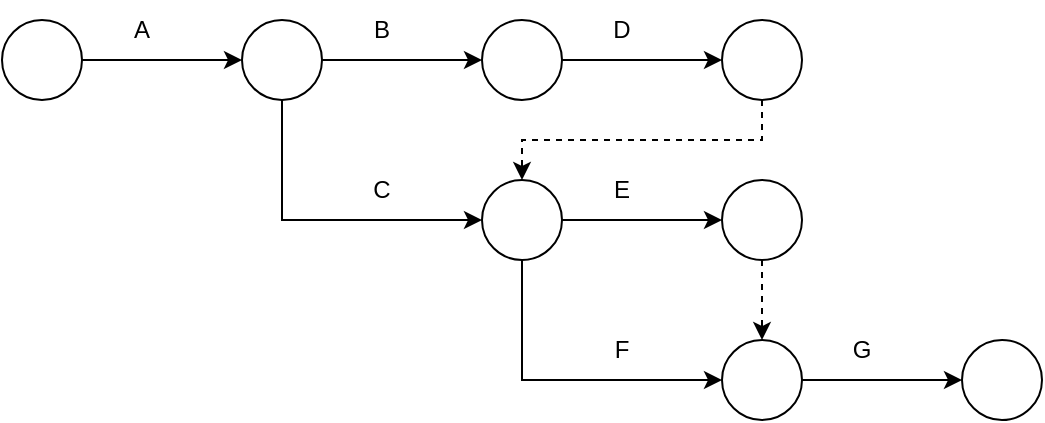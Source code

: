 <mxfile version="16.0.0" type="github">
  <diagram id="Sp5s2glZA3ZFNez7v4EB" name="Page-1">
    <mxGraphModel dx="716" dy="399" grid="1" gridSize="10" guides="1" tooltips="1" connect="1" arrows="1" fold="1" page="1" pageScale="1" pageWidth="827" pageHeight="1169" math="0" shadow="0">
      <root>
        <mxCell id="0" />
        <mxCell id="1" parent="0" />
        <mxCell id="VZuXp7xBpJnCGNXyFaWa-4" style="edgeStyle=orthogonalEdgeStyle;rounded=0;orthogonalLoop=1;jettySize=auto;html=1;exitX=1;exitY=0.5;exitDx=0;exitDy=0;entryX=0;entryY=0.5;entryDx=0;entryDy=0;" edge="1" parent="1" source="VZuXp7xBpJnCGNXyFaWa-1" target="VZuXp7xBpJnCGNXyFaWa-3">
          <mxGeometry relative="1" as="geometry" />
        </mxCell>
        <mxCell id="VZuXp7xBpJnCGNXyFaWa-1" value="" style="ellipse;whiteSpace=wrap;html=1;aspect=fixed;" vertex="1" parent="1">
          <mxGeometry x="120" y="200" width="40" height="40" as="geometry" />
        </mxCell>
        <mxCell id="VZuXp7xBpJnCGNXyFaWa-12" style="edgeStyle=orthogonalEdgeStyle;rounded=0;orthogonalLoop=1;jettySize=auto;html=1;exitX=1;exitY=0.5;exitDx=0;exitDy=0;entryX=0;entryY=0.5;entryDx=0;entryDy=0;" edge="1" parent="1" source="VZuXp7xBpJnCGNXyFaWa-2" target="VZuXp7xBpJnCGNXyFaWa-11">
          <mxGeometry relative="1" as="geometry" />
        </mxCell>
        <mxCell id="VZuXp7xBpJnCGNXyFaWa-2" value="" style="ellipse;whiteSpace=wrap;html=1;aspect=fixed;" vertex="1" parent="1">
          <mxGeometry x="360" y="200" width="40" height="40" as="geometry" />
        </mxCell>
        <mxCell id="VZuXp7xBpJnCGNXyFaWa-7" style="edgeStyle=orthogonalEdgeStyle;rounded=0;orthogonalLoop=1;jettySize=auto;html=1;exitX=1;exitY=0.5;exitDx=0;exitDy=0;entryX=0;entryY=0.5;entryDx=0;entryDy=0;" edge="1" parent="1" source="VZuXp7xBpJnCGNXyFaWa-3" target="VZuXp7xBpJnCGNXyFaWa-2">
          <mxGeometry relative="1" as="geometry" />
        </mxCell>
        <mxCell id="VZuXp7xBpJnCGNXyFaWa-9" style="edgeStyle=orthogonalEdgeStyle;rounded=0;orthogonalLoop=1;jettySize=auto;html=1;exitX=0.5;exitY=1;exitDx=0;exitDy=0;entryX=0;entryY=0.5;entryDx=0;entryDy=0;" edge="1" parent="1" source="VZuXp7xBpJnCGNXyFaWa-3" target="VZuXp7xBpJnCGNXyFaWa-6">
          <mxGeometry relative="1" as="geometry" />
        </mxCell>
        <mxCell id="VZuXp7xBpJnCGNXyFaWa-3" value="" style="ellipse;whiteSpace=wrap;html=1;aspect=fixed;" vertex="1" parent="1">
          <mxGeometry x="240" y="200" width="40" height="40" as="geometry" />
        </mxCell>
        <mxCell id="VZuXp7xBpJnCGNXyFaWa-5" value="A" style="text;html=1;strokeColor=none;fillColor=none;align=center;verticalAlign=middle;whiteSpace=wrap;rounded=0;" vertex="1" parent="1">
          <mxGeometry x="160" y="190" width="60" height="30" as="geometry" />
        </mxCell>
        <mxCell id="VZuXp7xBpJnCGNXyFaWa-16" style="edgeStyle=orthogonalEdgeStyle;rounded=0;orthogonalLoop=1;jettySize=auto;html=1;exitX=1;exitY=0.5;exitDx=0;exitDy=0;entryX=0;entryY=0.5;entryDx=0;entryDy=0;" edge="1" parent="1" source="VZuXp7xBpJnCGNXyFaWa-6" target="VZuXp7xBpJnCGNXyFaWa-15">
          <mxGeometry relative="1" as="geometry" />
        </mxCell>
        <mxCell id="VZuXp7xBpJnCGNXyFaWa-21" style="edgeStyle=orthogonalEdgeStyle;rounded=0;orthogonalLoop=1;jettySize=auto;html=1;exitX=0.5;exitY=1;exitDx=0;exitDy=0;entryX=0;entryY=0.5;entryDx=0;entryDy=0;" edge="1" parent="1" source="VZuXp7xBpJnCGNXyFaWa-6" target="VZuXp7xBpJnCGNXyFaWa-20">
          <mxGeometry relative="1" as="geometry" />
        </mxCell>
        <mxCell id="VZuXp7xBpJnCGNXyFaWa-6" value="" style="ellipse;whiteSpace=wrap;html=1;aspect=fixed;" vertex="1" parent="1">
          <mxGeometry x="360" y="280" width="40" height="40" as="geometry" />
        </mxCell>
        <mxCell id="VZuXp7xBpJnCGNXyFaWa-8" value="B" style="text;html=1;strokeColor=none;fillColor=none;align=center;verticalAlign=middle;whiteSpace=wrap;rounded=0;" vertex="1" parent="1">
          <mxGeometry x="280" y="190" width="60" height="30" as="geometry" />
        </mxCell>
        <mxCell id="VZuXp7xBpJnCGNXyFaWa-10" value="C" style="text;html=1;strokeColor=none;fillColor=none;align=center;verticalAlign=middle;whiteSpace=wrap;rounded=0;" vertex="1" parent="1">
          <mxGeometry x="280" y="270" width="60" height="30" as="geometry" />
        </mxCell>
        <mxCell id="VZuXp7xBpJnCGNXyFaWa-17" style="edgeStyle=orthogonalEdgeStyle;rounded=0;orthogonalLoop=1;jettySize=auto;html=1;exitX=0.5;exitY=1;exitDx=0;exitDy=0;entryX=0.5;entryY=0;entryDx=0;entryDy=0;dashed=1;" edge="1" parent="1" source="VZuXp7xBpJnCGNXyFaWa-11" target="VZuXp7xBpJnCGNXyFaWa-6">
          <mxGeometry relative="1" as="geometry" />
        </mxCell>
        <mxCell id="VZuXp7xBpJnCGNXyFaWa-11" value="" style="ellipse;whiteSpace=wrap;html=1;aspect=fixed;" vertex="1" parent="1">
          <mxGeometry x="480" y="200" width="40" height="40" as="geometry" />
        </mxCell>
        <mxCell id="VZuXp7xBpJnCGNXyFaWa-13" value="D" style="text;html=1;strokeColor=none;fillColor=none;align=center;verticalAlign=middle;whiteSpace=wrap;rounded=0;" vertex="1" parent="1">
          <mxGeometry x="400" y="190" width="60" height="30" as="geometry" />
        </mxCell>
        <mxCell id="VZuXp7xBpJnCGNXyFaWa-25" style="edgeStyle=orthogonalEdgeStyle;rounded=0;orthogonalLoop=1;jettySize=auto;html=1;exitX=0.5;exitY=1;exitDx=0;exitDy=0;entryX=0.5;entryY=0;entryDx=0;entryDy=0;dashed=1;" edge="1" parent="1" source="VZuXp7xBpJnCGNXyFaWa-15" target="VZuXp7xBpJnCGNXyFaWa-20">
          <mxGeometry relative="1" as="geometry" />
        </mxCell>
        <mxCell id="VZuXp7xBpJnCGNXyFaWa-15" value="" style="ellipse;whiteSpace=wrap;html=1;aspect=fixed;" vertex="1" parent="1">
          <mxGeometry x="480" y="280" width="40" height="40" as="geometry" />
        </mxCell>
        <mxCell id="VZuXp7xBpJnCGNXyFaWa-18" value="E" style="text;html=1;strokeColor=none;fillColor=none;align=center;verticalAlign=middle;whiteSpace=wrap;rounded=0;" vertex="1" parent="1">
          <mxGeometry x="400" y="270" width="60" height="30" as="geometry" />
        </mxCell>
        <mxCell id="VZuXp7xBpJnCGNXyFaWa-24" style="edgeStyle=orthogonalEdgeStyle;rounded=0;orthogonalLoop=1;jettySize=auto;html=1;exitX=1;exitY=0.5;exitDx=0;exitDy=0;" edge="1" parent="1" source="VZuXp7xBpJnCGNXyFaWa-20" target="VZuXp7xBpJnCGNXyFaWa-23">
          <mxGeometry relative="1" as="geometry" />
        </mxCell>
        <mxCell id="VZuXp7xBpJnCGNXyFaWa-20" value="" style="ellipse;whiteSpace=wrap;html=1;aspect=fixed;" vertex="1" parent="1">
          <mxGeometry x="480" y="360" width="40" height="40" as="geometry" />
        </mxCell>
        <mxCell id="VZuXp7xBpJnCGNXyFaWa-22" value="F" style="text;html=1;strokeColor=none;fillColor=none;align=center;verticalAlign=middle;whiteSpace=wrap;rounded=0;" vertex="1" parent="1">
          <mxGeometry x="400" y="350" width="60" height="30" as="geometry" />
        </mxCell>
        <mxCell id="VZuXp7xBpJnCGNXyFaWa-23" value="" style="ellipse;whiteSpace=wrap;html=1;aspect=fixed;" vertex="1" parent="1">
          <mxGeometry x="600" y="360" width="40" height="40" as="geometry" />
        </mxCell>
        <mxCell id="VZuXp7xBpJnCGNXyFaWa-26" value="G" style="text;html=1;strokeColor=none;fillColor=none;align=center;verticalAlign=middle;whiteSpace=wrap;rounded=0;" vertex="1" parent="1">
          <mxGeometry x="520" y="350" width="60" height="30" as="geometry" />
        </mxCell>
      </root>
    </mxGraphModel>
  </diagram>
</mxfile>
